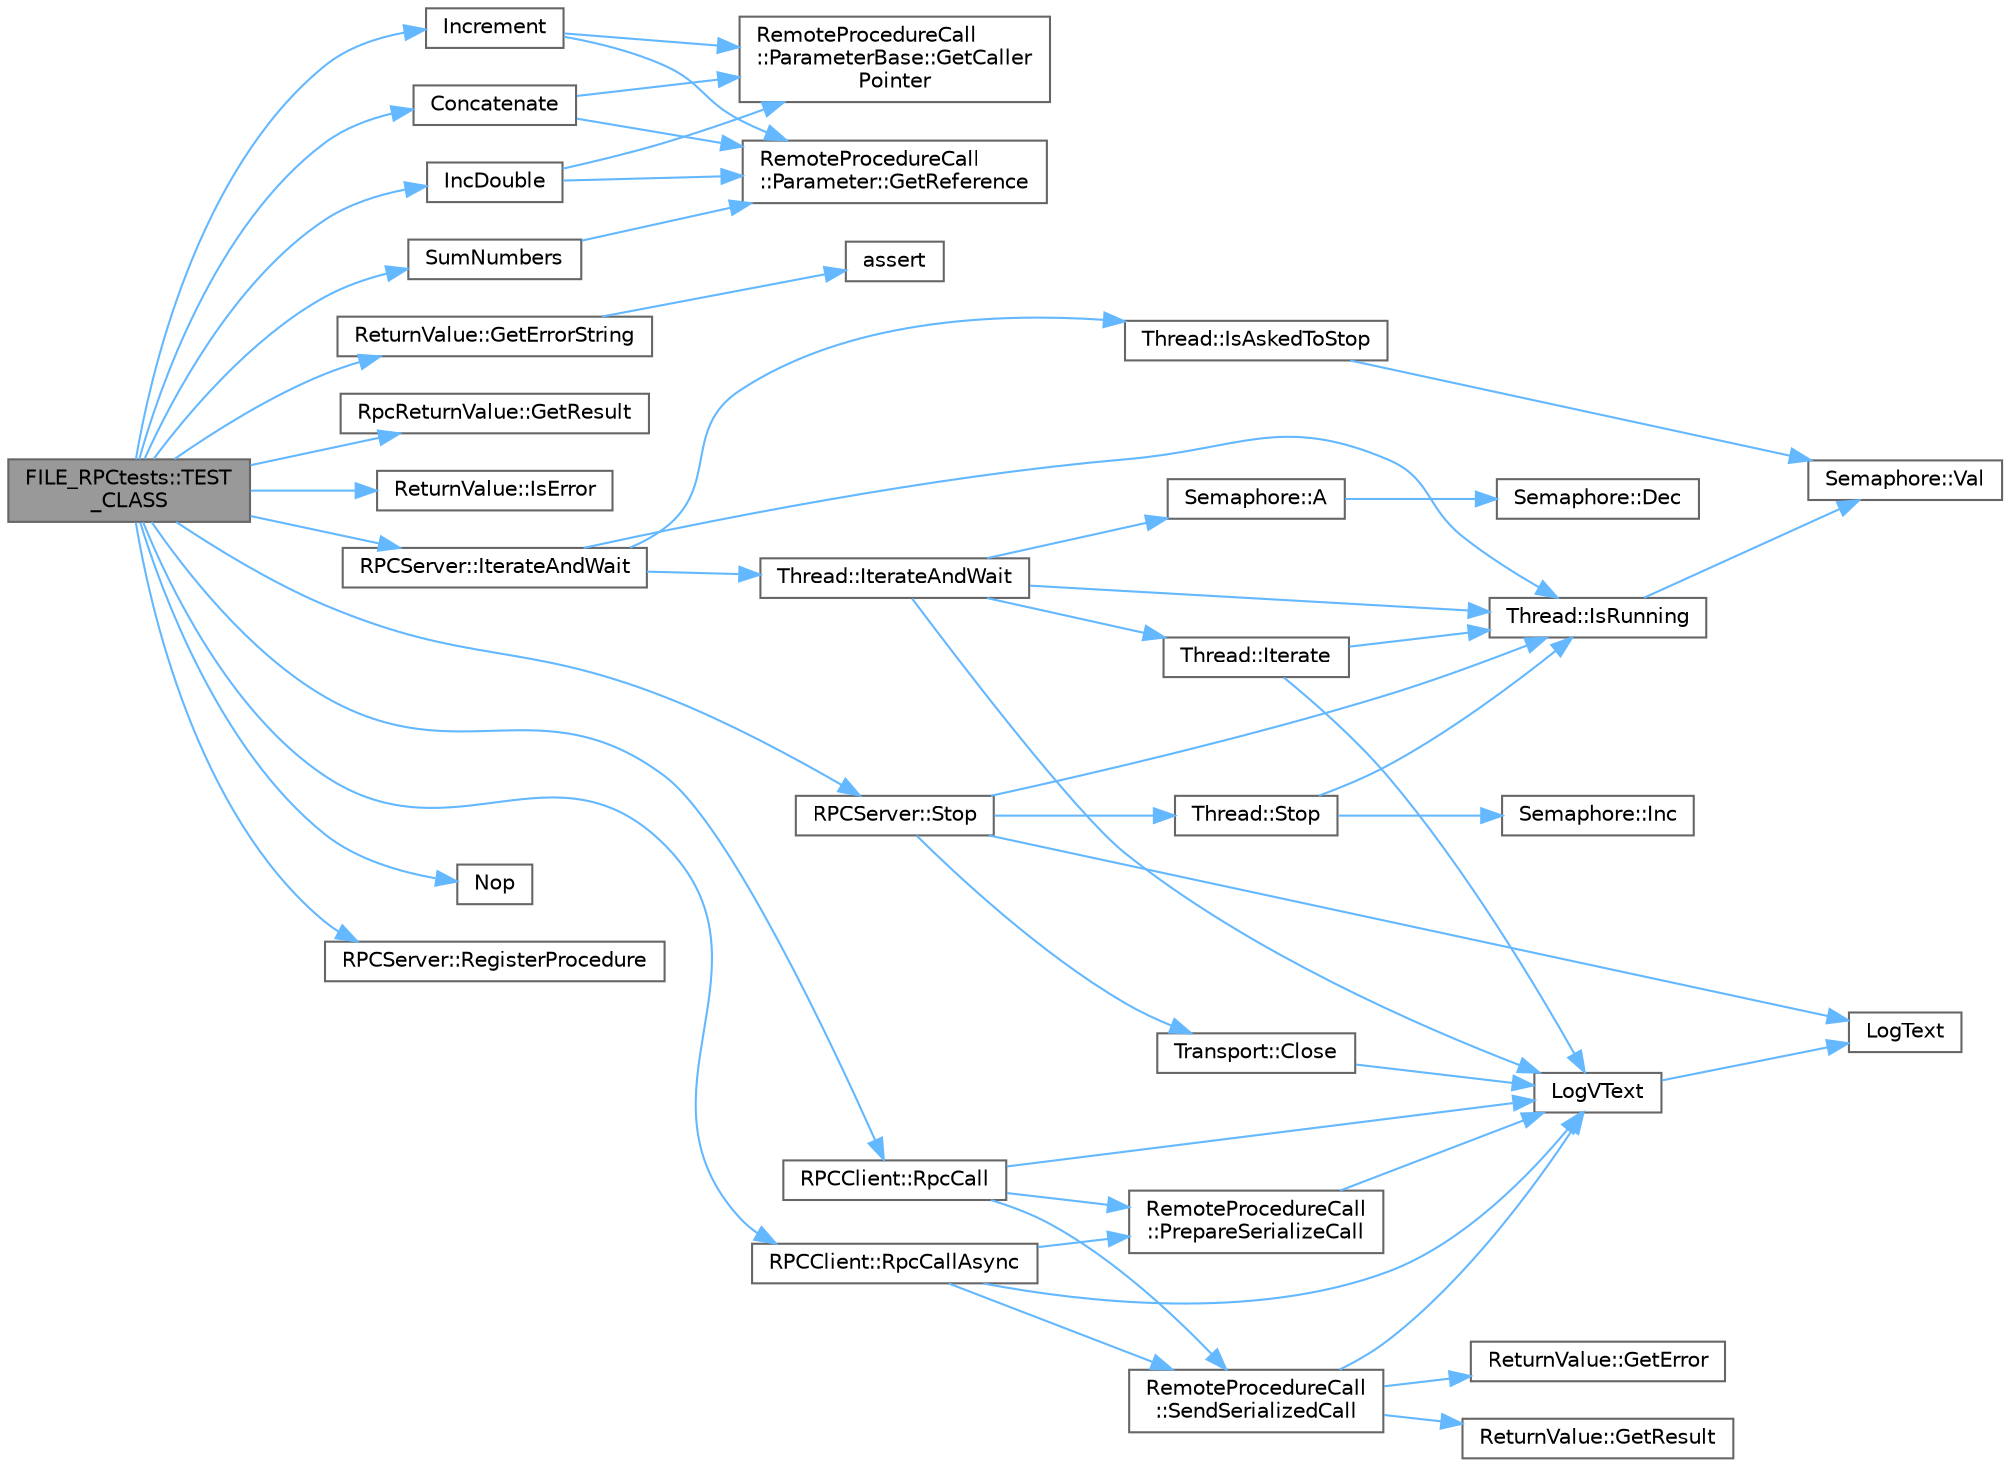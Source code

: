 digraph "FILE_RPCtests::TEST_CLASS"
{
 // LATEX_PDF_SIZE
  bgcolor="transparent";
  edge [fontname=Helvetica,fontsize=10,labelfontname=Helvetica,labelfontsize=10];
  node [fontname=Helvetica,fontsize=10,shape=box,height=0.2,width=0.4];
  rankdir="LR";
  Node1 [id="Node000001",label="FILE_RPCtests::TEST\l_CLASS",height=0.2,width=0.4,color="gray40", fillcolor="grey60", style="filled", fontcolor="black",tooltip=" "];
  Node1 -> Node2 [id="edge1_Node000001_Node000002",color="steelblue1",style="solid",tooltip=" "];
  Node2 [id="Node000002",label="Concatenate",height=0.2,width=0.4,color="grey40", fillcolor="white", style="filled",URL="$_remote_procedures_8cpp.html#ac71bf1d25596a5c5c29df043c1c03332",tooltip=" "];
  Node2 -> Node3 [id="edge2_Node000002_Node000003",color="steelblue1",style="solid",tooltip=" "];
  Node3 [id="Node000003",label="RemoteProcedureCall\l::ParameterBase::GetCaller\lPointer",height=0.2,width=0.4,color="grey40", fillcolor="white", style="filled",URL="$class_remote_procedure_call_1_1_parameter_base.html#a5f1a6ec5ac473df55bd55826ba9b6885",tooltip=" "];
  Node2 -> Node4 [id="edge3_Node000002_Node000004",color="steelblue1",style="solid",tooltip=" "];
  Node4 [id="Node000004",label="RemoteProcedureCall\l::Parameter::GetReference",height=0.2,width=0.4,color="grey40", fillcolor="white", style="filled",URL="$class_remote_procedure_call_1_1_parameter.html#a9c70e382aaad6247243f0c80dd58393e",tooltip=" "];
  Node1 -> Node5 [id="edge4_Node000001_Node000005",color="steelblue1",style="solid",tooltip=" "];
  Node5 [id="Node000005",label="ReturnValue::GetErrorString",height=0.2,width=0.4,color="grey40", fillcolor="white", style="filled",URL="$class_return_value.html#abb00089fed822ac6b9f72d94d291dc9d",tooltip=" "];
  Node5 -> Node6 [id="edge5_Node000005_Node000006",color="steelblue1",style="solid",tooltip=" "];
  Node6 [id="Node000006",label="assert",height=0.2,width=0.4,color="grey40", fillcolor="white", style="filled",URL="$_fuzzer_trace_p_c_8cpp.html#aa099297e8e2ed3ff1bcc3de3ff413238",tooltip=" "];
  Node1 -> Node7 [id="edge6_Node000001_Node000007",color="steelblue1",style="solid",tooltip=" "];
  Node7 [id="Node000007",label="RpcReturnValue::GetResult",height=0.2,width=0.4,color="grey40", fillcolor="white", style="filled",URL="$class_rpc_return_value.html#a01b3628b9c983411193ec7adc0846bd4",tooltip=" "];
  Node1 -> Node8 [id="edge7_Node000001_Node000008",color="steelblue1",style="solid",tooltip=" "];
  Node8 [id="Node000008",label="IncDouble",height=0.2,width=0.4,color="grey40", fillcolor="white", style="filled",URL="$_remote_procedures_8cpp.html#ab240dcd91bc15add395837b9321f7d82",tooltip=" "];
  Node8 -> Node3 [id="edge8_Node000008_Node000003",color="steelblue1",style="solid",tooltip=" "];
  Node8 -> Node4 [id="edge9_Node000008_Node000004",color="steelblue1",style="solid",tooltip=" "];
  Node1 -> Node9 [id="edge10_Node000001_Node000009",color="steelblue1",style="solid",tooltip=" "];
  Node9 [id="Node000009",label="Increment",height=0.2,width=0.4,color="grey40", fillcolor="white", style="filled",URL="$_remote_procedures_8cpp.html#a0c3461eff8ccf59de510462e9fc1a750",tooltip=" "];
  Node9 -> Node3 [id="edge11_Node000009_Node000003",color="steelblue1",style="solid",tooltip=" "];
  Node9 -> Node4 [id="edge12_Node000009_Node000004",color="steelblue1",style="solid",tooltip=" "];
  Node1 -> Node10 [id="edge13_Node000001_Node000010",color="steelblue1",style="solid",tooltip=" "];
  Node10 [id="Node000010",label="ReturnValue::IsError",height=0.2,width=0.4,color="grey40", fillcolor="white", style="filled",URL="$class_return_value.html#a8191a2c1b417c55e336f350bcee26810",tooltip="Returns true if the ReturnValue carries an error. In this case, the T value shall not be used."];
  Node1 -> Node11 [id="edge14_Node000001_Node000011",color="steelblue1",style="solid",tooltip=" "];
  Node11 [id="Node000011",label="RPCServer::IterateAndWait",height=0.2,width=0.4,color="grey40", fillcolor="white", style="filled",URL="$class_r_p_c_server.html#aa0789295acfd6111907957f4feafcebe",tooltip=" "];
  Node11 -> Node12 [id="edge15_Node000011_Node000012",color="steelblue1",style="solid",tooltip=" "];
  Node12 [id="Node000012",label="Thread::IsAskedToStop",height=0.2,width=0.4,color="grey40", fillcolor="white", style="filled",URL="$class_thread.html#a155bd8214dbbadd0cd70f393e0695e4e",tooltip=" "];
  Node12 -> Node13 [id="edge16_Node000012_Node000013",color="steelblue1",style="solid",tooltip=" "];
  Node13 [id="Node000013",label="Semaphore::Val",height=0.2,width=0.4,color="grey40", fillcolor="white", style="filled",URL="$class_semaphore.html#a7fd7443fbd208c348251e966a2b60221",tooltip=" "];
  Node11 -> Node14 [id="edge17_Node000011_Node000014",color="steelblue1",style="solid",tooltip=" "];
  Node14 [id="Node000014",label="Thread::IsRunning",height=0.2,width=0.4,color="grey40", fillcolor="white", style="filled",URL="$class_thread.html#a5c52914aa095e6244a1d3b5bf7d97965",tooltip=" "];
  Node14 -> Node13 [id="edge18_Node000014_Node000013",color="steelblue1",style="solid",tooltip=" "];
  Node11 -> Node15 [id="edge19_Node000011_Node000015",color="steelblue1",style="solid",tooltip=" "];
  Node15 [id="Node000015",label="Thread::IterateAndWait",height=0.2,width=0.4,color="grey40", fillcolor="white", style="filled",URL="$class_thread.html#a41b5c7adb2c080981c373d3d35c69e0d",tooltip=" "];
  Node15 -> Node16 [id="edge20_Node000015_Node000016",color="steelblue1",style="solid",tooltip=" "];
  Node16 [id="Node000016",label="Semaphore::A",height=0.2,width=0.4,color="grey40", fillcolor="white", style="filled",URL="$class_semaphore.html#a5b2c3b765195da053f029f6d3378f367",tooltip=" "];
  Node16 -> Node17 [id="edge21_Node000016_Node000017",color="steelblue1",style="solid",tooltip=" "];
  Node17 [id="Node000017",label="Semaphore::Dec",height=0.2,width=0.4,color="grey40", fillcolor="white", style="filled",URL="$class_semaphore.html#a5c2d2b766ed89a3613872a007e793a18",tooltip=" "];
  Node15 -> Node14 [id="edge22_Node000015_Node000014",color="steelblue1",style="solid",tooltip=" "];
  Node15 -> Node18 [id="edge23_Node000015_Node000018",color="steelblue1",style="solid",tooltip=" "];
  Node18 [id="Node000018",label="Thread::Iterate",height=0.2,width=0.4,color="grey40", fillcolor="white", style="filled",URL="$class_thread.html#af0eb13dd34fb8547d10d4341246b8e03",tooltip=" "];
  Node18 -> Node14 [id="edge24_Node000018_Node000014",color="steelblue1",style="solid",tooltip=" "];
  Node18 -> Node19 [id="edge25_Node000018_Node000019",color="steelblue1",style="solid",tooltip=" "];
  Node19 [id="Node000019",label="LogVText",height=0.2,width=0.4,color="grey40", fillcolor="white", style="filled",URL="$log2reporter_8c.html#a5e1aa3e4ebff4a98212651cae466756e",tooltip=" "];
  Node19 -> Node20 [id="edge26_Node000019_Node000020",color="steelblue1",style="solid",tooltip=" "];
  Node20 [id="Node000020",label="LogText",height=0.2,width=0.4,color="grey40", fillcolor="white", style="filled",URL="$log2reporter_8c.html#adc647e2de83a0fbf4741a13e7a08d2b4",tooltip=" "];
  Node15 -> Node19 [id="edge27_Node000015_Node000019",color="steelblue1",style="solid",tooltip=" "];
  Node1 -> Node21 [id="edge28_Node000001_Node000021",color="steelblue1",style="solid",tooltip=" "];
  Node21 [id="Node000021",label="Nop",height=0.2,width=0.4,color="grey40", fillcolor="white", style="filled",URL="$_remote_procedures_8cpp.html#a37d403b8d27213db56aceb1f9801d2b2",tooltip=" "];
  Node1 -> Node22 [id="edge29_Node000001_Node000022",color="steelblue1",style="solid",tooltip=" "];
  Node22 [id="Node000022",label="RPCServer::RegisterProcedure",height=0.2,width=0.4,color="grey40", fillcolor="white", style="filled",URL="$class_r_p_c_server.html#a8528062f54f43807e392739dbea93e2b",tooltip="Registers a procedure so it can be called by a Remote Client."];
  Node1 -> Node23 [id="edge30_Node000001_Node000023",color="steelblue1",style="solid",tooltip=" "];
  Node23 [id="Node000023",label="RPCClient::RpcCall",height=0.2,width=0.4,color="grey40", fillcolor="white", style="filled",URL="$class_r_p_c_client.html#a3317a1e57f376702d7453fa0b11e8a7e",tooltip="see RemoteProcedureCall::SerializedCall and RemoteProcedureCall::SendSerializedCall...."];
  Node23 -> Node19 [id="edge31_Node000023_Node000019",color="steelblue1",style="solid",tooltip=" "];
  Node23 -> Node24 [id="edge32_Node000023_Node000024",color="steelblue1",style="solid",tooltip=" "];
  Node24 [id="Node000024",label="RemoteProcedureCall\l::PrepareSerializeCall",height=0.2,width=0.4,color="grey40", fillcolor="white", style="filled",URL="$class_remote_procedure_call.html#a97806d754043eae1ab08e5f1b538f7de",tooltip=" "];
  Node24 -> Node19 [id="edge33_Node000024_Node000019",color="steelblue1",style="solid",tooltip=" "];
  Node23 -> Node25 [id="edge34_Node000023_Node000025",color="steelblue1",style="solid",tooltip=" "];
  Node25 [id="Node000025",label="RemoteProcedureCall\l::SendSerializedCall",height=0.2,width=0.4,color="grey40", fillcolor="white", style="filled",URL="$class_remote_procedure_call.html#a38512a538a448e528fc162e179345ea4",tooltip=" "];
  Node25 -> Node26 [id="edge35_Node000025_Node000026",color="steelblue1",style="solid",tooltip=" "];
  Node26 [id="Node000026",label="ReturnValue::GetError",height=0.2,width=0.4,color="grey40", fillcolor="white", style="filled",URL="$class_return_value.html#a1093e4b49af96a21a1b9861e11459de0",tooltip=" "];
  Node25 -> Node27 [id="edge36_Node000025_Node000027",color="steelblue1",style="solid",tooltip=" "];
  Node27 [id="Node000027",label="ReturnValue::GetResult",height=0.2,width=0.4,color="grey40", fillcolor="white", style="filled",URL="$class_return_value.html#afc38ec32732624ea121f01f1a88a9a23",tooltip=" "];
  Node25 -> Node19 [id="edge37_Node000025_Node000019",color="steelblue1",style="solid",tooltip=" "];
  Node1 -> Node28 [id="edge38_Node000001_Node000028",color="steelblue1",style="solid",tooltip=" "];
  Node28 [id="Node000028",label="RPCClient::RpcCallAsync",height=0.2,width=0.4,color="grey40", fillcolor="white", style="filled",URL="$class_r_p_c_client.html#ad1ea9d5d63414cd67f6f3ba1719ecfd2",tooltip=" "];
  Node28 -> Node19 [id="edge39_Node000028_Node000019",color="steelblue1",style="solid",tooltip=" "];
  Node28 -> Node24 [id="edge40_Node000028_Node000024",color="steelblue1",style="solid",tooltip=" "];
  Node28 -> Node25 [id="edge41_Node000028_Node000025",color="steelblue1",style="solid",tooltip=" "];
  Node1 -> Node29 [id="edge42_Node000001_Node000029",color="steelblue1",style="solid",tooltip=" "];
  Node29 [id="Node000029",label="RPCServer::Stop",height=0.2,width=0.4,color="grey40", fillcolor="white", style="filled",URL="$class_r_p_c_server.html#afa561558cb0ceafb0556c4fd34e44683",tooltip="Stops the associated transport."];
  Node29 -> Node30 [id="edge43_Node000029_Node000030",color="steelblue1",style="solid",tooltip=" "];
  Node30 [id="Node000030",label="Transport::Close",height=0.2,width=0.4,color="grey40", fillcolor="white", style="filled",URL="$class_transport.html#a999a45e65a145dc7d0af3f493b118134",tooltip=" "];
  Node30 -> Node19 [id="edge44_Node000030_Node000019",color="steelblue1",style="solid",tooltip=" "];
  Node29 -> Node14 [id="edge45_Node000029_Node000014",color="steelblue1",style="solid",tooltip=" "];
  Node29 -> Node20 [id="edge46_Node000029_Node000020",color="steelblue1",style="solid",tooltip=" "];
  Node29 -> Node31 [id="edge47_Node000029_Node000031",color="steelblue1",style="solid",tooltip=" "];
  Node31 [id="Node000031",label="Thread::Stop",height=0.2,width=0.4,color="grey40", fillcolor="white", style="filled",URL="$class_thread.html#a5994590ea53d7b36ca9fc2bffedb8941",tooltip=" "];
  Node31 -> Node32 [id="edge48_Node000031_Node000032",color="steelblue1",style="solid",tooltip=" "];
  Node32 [id="Node000032",label="Semaphore::Inc",height=0.2,width=0.4,color="grey40", fillcolor="white", style="filled",URL="$class_semaphore.html#a0056087969f6a71f9f755698c8c2589f",tooltip=" "];
  Node31 -> Node14 [id="edge49_Node000031_Node000014",color="steelblue1",style="solid",tooltip=" "];
  Node1 -> Node33 [id="edge50_Node000001_Node000033",color="steelblue1",style="solid",tooltip=" "];
  Node33 [id="Node000033",label="SumNumbers",height=0.2,width=0.4,color="grey40", fillcolor="white", style="filled",URL="$_remote_procedures_8cpp.html#a7ae7f830456270f110ee8c5c497ea766",tooltip=" "];
  Node33 -> Node4 [id="edge51_Node000033_Node000004",color="steelblue1",style="solid",tooltip=" "];
}
